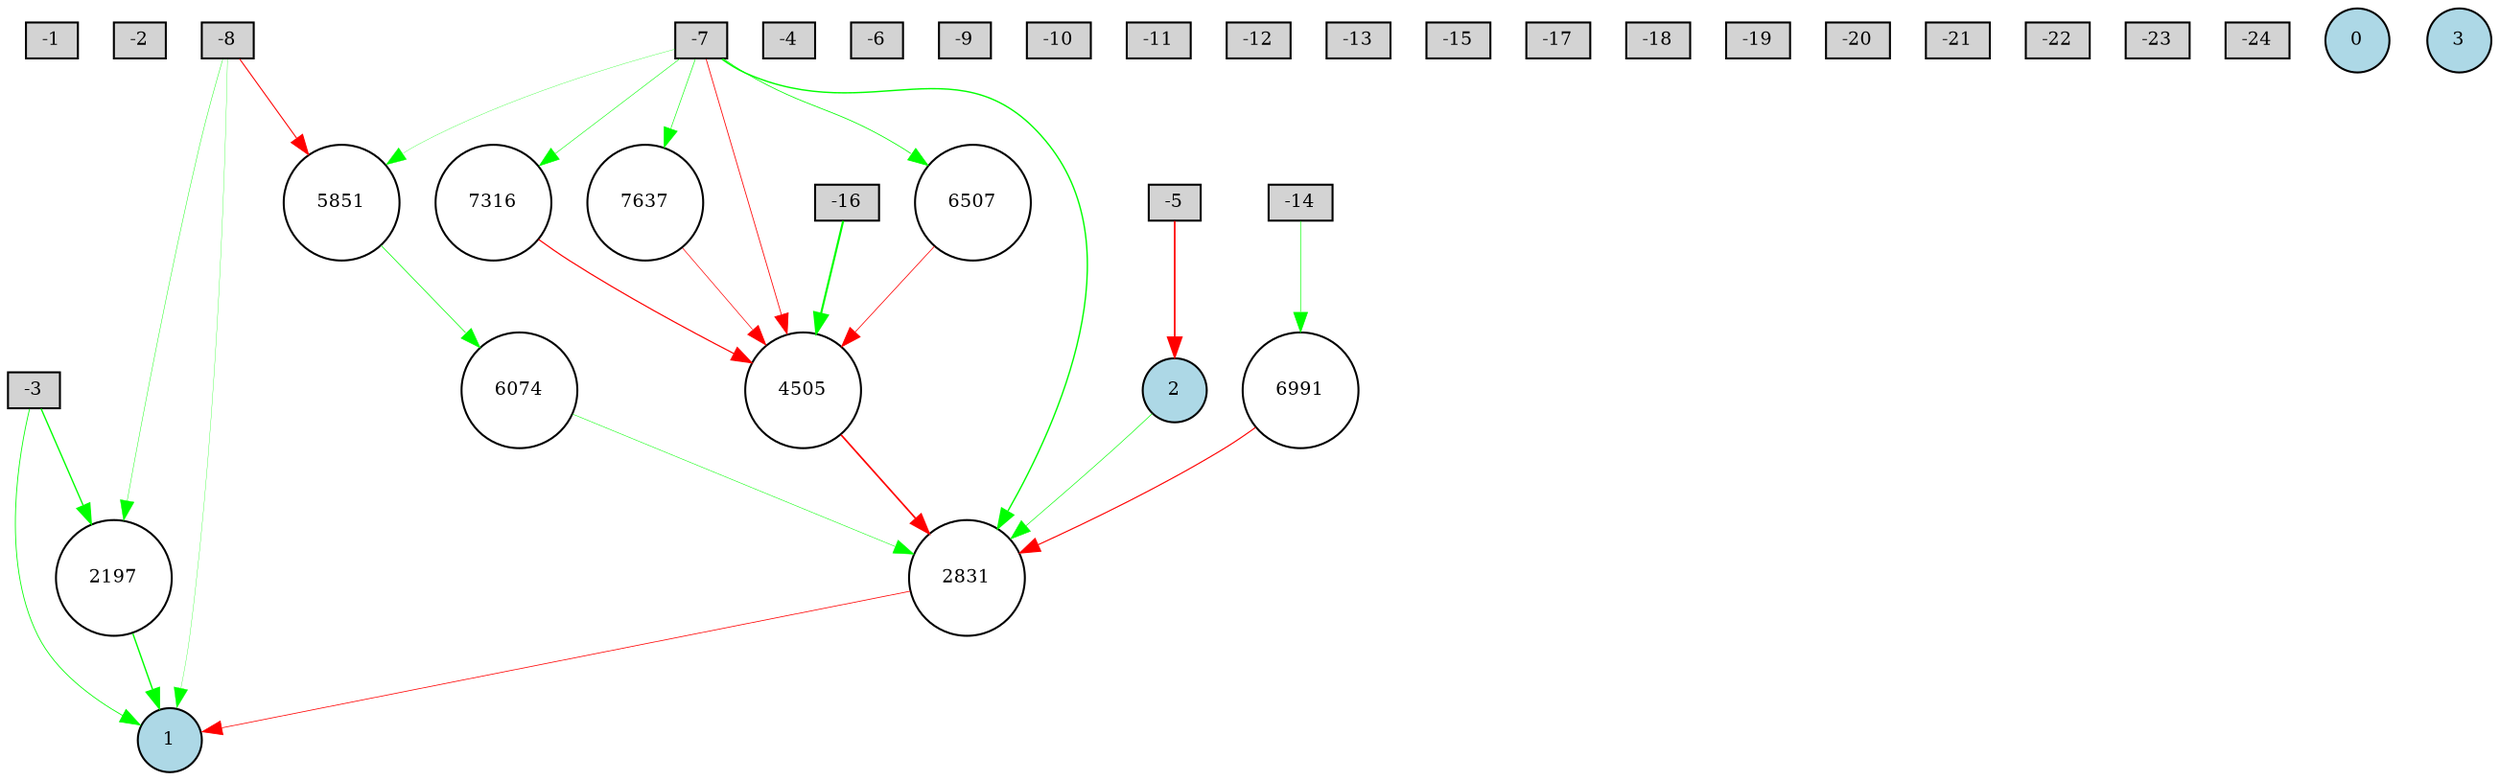 digraph {
	node [fontsize=9 height=0.2 shape=circle width=0.2]
	-1 [fillcolor=lightgray shape=box style=filled]
	-2 [fillcolor=lightgray shape=box style=filled]
	-3 [fillcolor=lightgray shape=box style=filled]
	-4 [fillcolor=lightgray shape=box style=filled]
	-5 [fillcolor=lightgray shape=box style=filled]
	-6 [fillcolor=lightgray shape=box style=filled]
	-7 [fillcolor=lightgray shape=box style=filled]
	-8 [fillcolor=lightgray shape=box style=filled]
	-9 [fillcolor=lightgray shape=box style=filled]
	-10 [fillcolor=lightgray shape=box style=filled]
	-11 [fillcolor=lightgray shape=box style=filled]
	-12 [fillcolor=lightgray shape=box style=filled]
	-13 [fillcolor=lightgray shape=box style=filled]
	-14 [fillcolor=lightgray shape=box style=filled]
	-15 [fillcolor=lightgray shape=box style=filled]
	-16 [fillcolor=lightgray shape=box style=filled]
	-17 [fillcolor=lightgray shape=box style=filled]
	-18 [fillcolor=lightgray shape=box style=filled]
	-19 [fillcolor=lightgray shape=box style=filled]
	-20 [fillcolor=lightgray shape=box style=filled]
	-21 [fillcolor=lightgray shape=box style=filled]
	-22 [fillcolor=lightgray shape=box style=filled]
	-23 [fillcolor=lightgray shape=box style=filled]
	-24 [fillcolor=lightgray shape=box style=filled]
	0 [fillcolor=lightblue style=filled]
	1 [fillcolor=lightblue style=filled]
	2 [fillcolor=lightblue style=filled]
	3 [fillcolor=lightblue style=filled]
	6507 [fillcolor=white style=filled]
	2831 [fillcolor=white style=filled]
	6991 [fillcolor=white style=filled]
	7316 [fillcolor=white style=filled]
	2197 [fillcolor=white style=filled]
	7637 [fillcolor=white style=filled]
	4505 [fillcolor=white style=filled]
	6074 [fillcolor=white style=filled]
	5851 [fillcolor=white style=filled]
	6074 -> 2831 [color=green penwidth=0.25281844228975997 style=solid]
	-7 -> 6507 [color=green penwidth=0.3917015392956352 style=solid]
	7316 -> 4505 [color=red penwidth=0.5786562899654901 style=solid]
	-8 -> 5851 [color=red penwidth=0.5114813297911622 style=solid]
	-7 -> 4505 [color=red penwidth=0.39387909799424436 style=solid]
	-16 -> 4505 [color=green penwidth=1.0379101019203478 style=solid]
	-7 -> 7316 [color=green penwidth=0.27413516494386314 style=solid]
	-7 -> 2831 [color=green penwidth=0.6893513740599156 style=solid]
	-8 -> 1 [color=green penwidth=0.14981185475574432 style=solid]
	2831 -> 1 [color=red penwidth=0.37343659692587505 style=solid]
	-8 -> 2197 [color=green penwidth=0.21344719588651856 style=solid]
	7637 -> 4505 [color=red penwidth=0.3345333387860515 style=solid]
	5851 -> 6074 [color=green penwidth=0.358918318287927 style=solid]
	6507 -> 4505 [color=red penwidth=0.37694034638599416 style=solid]
	-3 -> 1 [color=green penwidth=0.4016770588491655 style=solid]
	-14 -> 6991 [color=green penwidth=0.3279523511488933 style=solid]
	2197 -> 1 [color=green penwidth=0.6959229766435949 style=solid]
	-3 -> 2197 [color=green penwidth=0.6668463852514496 style=solid]
	-7 -> 5851 [color=green penwidth=0.15183544533613763 style=solid]
	4505 -> 2831 [color=red penwidth=0.8286495464586093 style=solid]
	2 -> 2831 [color=green penwidth=0.3078706445434912 style=solid]
	-7 -> 7637 [color=green penwidth=0.30000000000000004 style=solid]
	-5 -> 2 [color=red penwidth=0.8320007998778066 style=solid]
	6991 -> 2831 [color=red penwidth=0.5546564024641504 style=solid]
}
